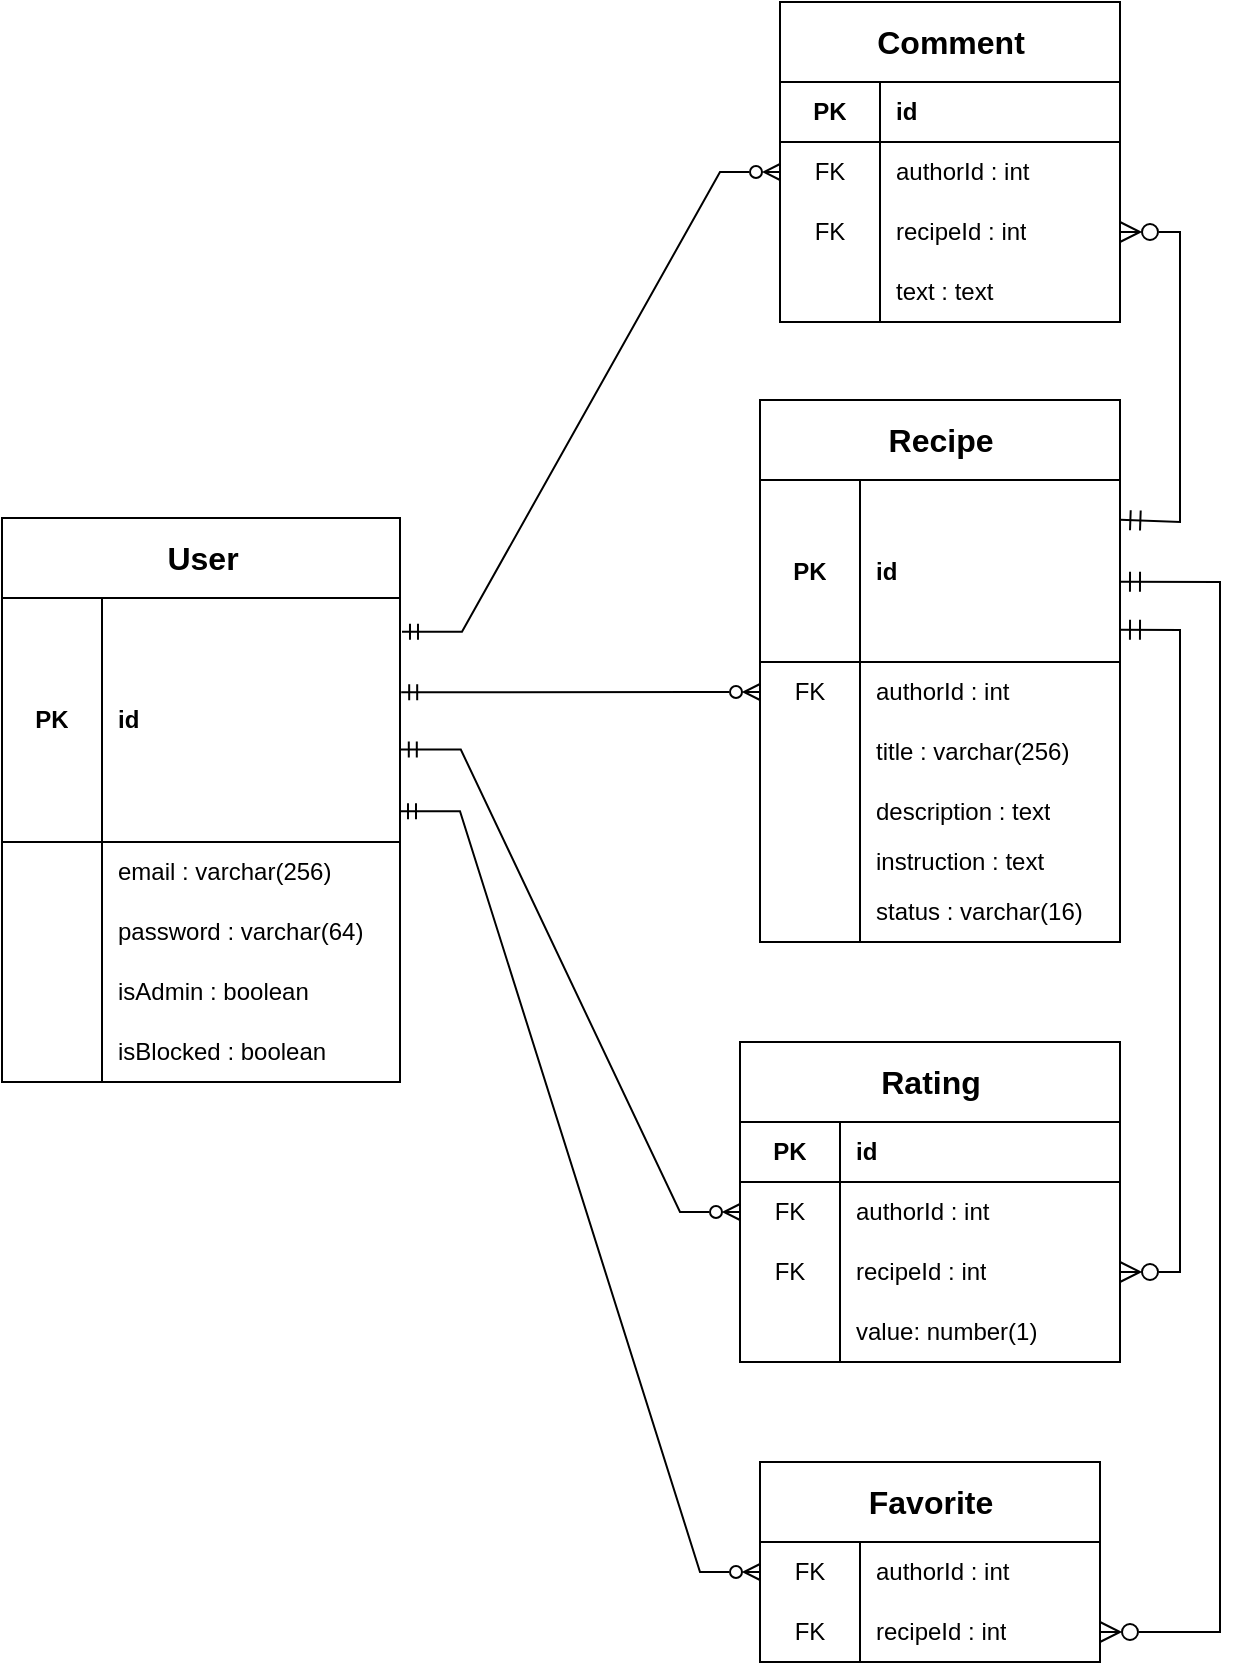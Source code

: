 <mxfile version="26.0.16">
  <diagram name="Страница — 1" id="_DSqrr9QV8Tku3tfvfb5">
    <mxGraphModel dx="1014" dy="1872" grid="1" gridSize="10" guides="1" tooltips="1" connect="1" arrows="1" fold="1" page="1" pageScale="1" pageWidth="827" pageHeight="1169" math="0" shadow="0">
      <root>
        <mxCell id="0" />
        <mxCell id="1" parent="0" />
        <mxCell id="32Xj-hZrUHEVmKvsgexR-1" value="User" style="shape=table;startSize=40;container=1;collapsible=1;childLayout=tableLayout;fixedRows=1;rowLines=0;fontStyle=1;align=center;resizeLast=1;html=1;fontSize=16;" parent="1" vertex="1">
          <mxGeometry x="41" y="68" width="199" height="282" as="geometry" />
        </mxCell>
        <mxCell id="32Xj-hZrUHEVmKvsgexR-2" value="" style="shape=tableRow;horizontal=0;startSize=0;swimlaneHead=0;swimlaneBody=0;fillColor=none;collapsible=0;dropTarget=0;points=[[0,0.5],[1,0.5]];portConstraint=eastwest;top=0;left=0;right=0;bottom=1;" parent="32Xj-hZrUHEVmKvsgexR-1" vertex="1">
          <mxGeometry y="40" width="199" height="122" as="geometry" />
        </mxCell>
        <mxCell id="32Xj-hZrUHEVmKvsgexR-3" value="PK" style="shape=partialRectangle;connectable=0;fillColor=none;top=0;left=0;bottom=0;right=0;fontStyle=1;overflow=hidden;whiteSpace=wrap;html=1;" parent="32Xj-hZrUHEVmKvsgexR-2" vertex="1">
          <mxGeometry width="50" height="122" as="geometry">
            <mxRectangle width="50" height="122" as="alternateBounds" />
          </mxGeometry>
        </mxCell>
        <mxCell id="32Xj-hZrUHEVmKvsgexR-4" value="id" style="shape=partialRectangle;connectable=0;fillColor=none;top=0;left=0;bottom=0;right=0;align=left;spacingLeft=6;fontStyle=1;overflow=hidden;whiteSpace=wrap;html=1;" parent="32Xj-hZrUHEVmKvsgexR-2" vertex="1">
          <mxGeometry x="50" width="149" height="122" as="geometry">
            <mxRectangle width="149" height="122" as="alternateBounds" />
          </mxGeometry>
        </mxCell>
        <mxCell id="32Xj-hZrUHEVmKvsgexR-5" value="" style="shape=tableRow;horizontal=0;startSize=0;swimlaneHead=0;swimlaneBody=0;fillColor=none;collapsible=0;dropTarget=0;points=[[0,0.5],[1,0.5]];portConstraint=eastwest;top=0;left=0;right=0;bottom=0;" parent="32Xj-hZrUHEVmKvsgexR-1" vertex="1">
          <mxGeometry y="162" width="199" height="30" as="geometry" />
        </mxCell>
        <mxCell id="32Xj-hZrUHEVmKvsgexR-6" value="" style="shape=partialRectangle;connectable=0;fillColor=none;top=0;left=0;bottom=0;right=0;editable=1;overflow=hidden;whiteSpace=wrap;html=1;" parent="32Xj-hZrUHEVmKvsgexR-5" vertex="1">
          <mxGeometry width="50" height="30" as="geometry">
            <mxRectangle width="50" height="30" as="alternateBounds" />
          </mxGeometry>
        </mxCell>
        <mxCell id="32Xj-hZrUHEVmKvsgexR-7" value="email : varchar(256)" style="shape=partialRectangle;connectable=0;fillColor=none;top=0;left=0;bottom=0;right=0;align=left;spacingLeft=6;overflow=hidden;whiteSpace=wrap;html=1;" parent="32Xj-hZrUHEVmKvsgexR-5" vertex="1">
          <mxGeometry x="50" width="149" height="30" as="geometry">
            <mxRectangle width="149" height="30" as="alternateBounds" />
          </mxGeometry>
        </mxCell>
        <mxCell id="32Xj-hZrUHEVmKvsgexR-8" value="" style="shape=tableRow;horizontal=0;startSize=0;swimlaneHead=0;swimlaneBody=0;fillColor=none;collapsible=0;dropTarget=0;points=[[0,0.5],[1,0.5]];portConstraint=eastwest;top=0;left=0;right=0;bottom=0;" parent="32Xj-hZrUHEVmKvsgexR-1" vertex="1">
          <mxGeometry y="192" width="199" height="30" as="geometry" />
        </mxCell>
        <mxCell id="32Xj-hZrUHEVmKvsgexR-9" value="" style="shape=partialRectangle;connectable=0;fillColor=none;top=0;left=0;bottom=0;right=0;editable=1;overflow=hidden;whiteSpace=wrap;html=1;" parent="32Xj-hZrUHEVmKvsgexR-8" vertex="1">
          <mxGeometry width="50" height="30" as="geometry">
            <mxRectangle width="50" height="30" as="alternateBounds" />
          </mxGeometry>
        </mxCell>
        <mxCell id="32Xj-hZrUHEVmKvsgexR-10" value="password : varchar(64)" style="shape=partialRectangle;connectable=0;fillColor=none;top=0;left=0;bottom=0;right=0;align=left;spacingLeft=6;overflow=hidden;whiteSpace=wrap;html=1;" parent="32Xj-hZrUHEVmKvsgexR-8" vertex="1">
          <mxGeometry x="50" width="149" height="30" as="geometry">
            <mxRectangle width="149" height="30" as="alternateBounds" />
          </mxGeometry>
        </mxCell>
        <mxCell id="32Xj-hZrUHEVmKvsgexR-11" value="" style="shape=tableRow;horizontal=0;startSize=0;swimlaneHead=0;swimlaneBody=0;fillColor=none;collapsible=0;dropTarget=0;points=[[0,0.5],[1,0.5]];portConstraint=eastwest;top=0;left=0;right=0;bottom=0;" parent="32Xj-hZrUHEVmKvsgexR-1" vertex="1">
          <mxGeometry y="222" width="199" height="30" as="geometry" />
        </mxCell>
        <mxCell id="32Xj-hZrUHEVmKvsgexR-12" value="" style="shape=partialRectangle;connectable=0;fillColor=none;top=0;left=0;bottom=0;right=0;editable=1;overflow=hidden;whiteSpace=wrap;html=1;" parent="32Xj-hZrUHEVmKvsgexR-11" vertex="1">
          <mxGeometry width="50" height="30" as="geometry">
            <mxRectangle width="50" height="30" as="alternateBounds" />
          </mxGeometry>
        </mxCell>
        <mxCell id="32Xj-hZrUHEVmKvsgexR-13" value="isAdmin : boolean" style="shape=partialRectangle;connectable=0;fillColor=none;top=0;left=0;bottom=0;right=0;align=left;spacingLeft=6;overflow=hidden;whiteSpace=wrap;html=1;" parent="32Xj-hZrUHEVmKvsgexR-11" vertex="1">
          <mxGeometry x="50" width="149" height="30" as="geometry">
            <mxRectangle width="149" height="30" as="alternateBounds" />
          </mxGeometry>
        </mxCell>
        <mxCell id="32Xj-hZrUHEVmKvsgexR-146" style="shape=tableRow;horizontal=0;startSize=0;swimlaneHead=0;swimlaneBody=0;fillColor=none;collapsible=0;dropTarget=0;points=[[0,0.5],[1,0.5]];portConstraint=eastwest;top=0;left=0;right=0;bottom=0;" parent="32Xj-hZrUHEVmKvsgexR-1" vertex="1">
          <mxGeometry y="252" width="199" height="30" as="geometry" />
        </mxCell>
        <mxCell id="32Xj-hZrUHEVmKvsgexR-147" style="shape=partialRectangle;connectable=0;fillColor=none;top=0;left=0;bottom=0;right=0;editable=1;overflow=hidden;whiteSpace=wrap;html=1;" parent="32Xj-hZrUHEVmKvsgexR-146" vertex="1">
          <mxGeometry width="50" height="30" as="geometry">
            <mxRectangle width="50" height="30" as="alternateBounds" />
          </mxGeometry>
        </mxCell>
        <mxCell id="32Xj-hZrUHEVmKvsgexR-148" value="isBlocked : boolean" style="shape=partialRectangle;connectable=0;fillColor=none;top=0;left=0;bottom=0;right=0;align=left;spacingLeft=6;overflow=hidden;whiteSpace=wrap;html=1;" parent="32Xj-hZrUHEVmKvsgexR-146" vertex="1">
          <mxGeometry x="50" width="149" height="30" as="geometry">
            <mxRectangle width="149" height="30" as="alternateBounds" />
          </mxGeometry>
        </mxCell>
        <mxCell id="32Xj-hZrUHEVmKvsgexR-27" value="Recipe" style="shape=table;startSize=40;container=1;collapsible=1;childLayout=tableLayout;fixedRows=1;rowLines=0;fontStyle=1;align=center;resizeLast=1;html=1;fontSize=16;" parent="1" vertex="1">
          <mxGeometry x="420" y="9" width="180" height="271" as="geometry">
            <mxRectangle x="350" y="40" width="90" height="40" as="alternateBounds" />
          </mxGeometry>
        </mxCell>
        <mxCell id="32Xj-hZrUHEVmKvsgexR-28" value="" style="shape=tableRow;horizontal=0;startSize=0;swimlaneHead=0;swimlaneBody=0;fillColor=none;collapsible=0;dropTarget=0;points=[[0,0.5],[1,0.5]];portConstraint=eastwest;top=0;left=0;right=0;bottom=1;" parent="32Xj-hZrUHEVmKvsgexR-27" vertex="1">
          <mxGeometry y="40" width="180" height="91" as="geometry" />
        </mxCell>
        <mxCell id="32Xj-hZrUHEVmKvsgexR-29" value="PK" style="shape=partialRectangle;connectable=0;fillColor=none;top=0;left=0;bottom=0;right=0;fontStyle=1;overflow=hidden;whiteSpace=wrap;html=1;" parent="32Xj-hZrUHEVmKvsgexR-28" vertex="1">
          <mxGeometry width="50" height="91" as="geometry">
            <mxRectangle width="50" height="91" as="alternateBounds" />
          </mxGeometry>
        </mxCell>
        <mxCell id="32Xj-hZrUHEVmKvsgexR-30" value="id" style="shape=partialRectangle;connectable=0;fillColor=none;top=0;left=0;bottom=0;right=0;align=left;spacingLeft=6;fontStyle=1;overflow=hidden;whiteSpace=wrap;html=1;" parent="32Xj-hZrUHEVmKvsgexR-28" vertex="1">
          <mxGeometry x="50" width="130" height="91" as="geometry">
            <mxRectangle width="130" height="91" as="alternateBounds" />
          </mxGeometry>
        </mxCell>
        <mxCell id="32Xj-hZrUHEVmKvsgexR-56" style="shape=tableRow;horizontal=0;startSize=0;swimlaneHead=0;swimlaneBody=0;fillColor=none;collapsible=0;dropTarget=0;points=[[0,0.5],[1,0.5]];portConstraint=eastwest;top=0;left=0;right=0;bottom=0;" parent="32Xj-hZrUHEVmKvsgexR-27" vertex="1">
          <mxGeometry y="131" width="180" height="30" as="geometry" />
        </mxCell>
        <mxCell id="32Xj-hZrUHEVmKvsgexR-57" value="FK" style="shape=partialRectangle;connectable=0;fillColor=none;top=0;left=0;bottom=0;right=0;editable=1;overflow=hidden;whiteSpace=wrap;html=1;" parent="32Xj-hZrUHEVmKvsgexR-56" vertex="1">
          <mxGeometry width="50" height="30" as="geometry">
            <mxRectangle width="50" height="30" as="alternateBounds" />
          </mxGeometry>
        </mxCell>
        <mxCell id="32Xj-hZrUHEVmKvsgexR-58" value="authorId : int" style="shape=partialRectangle;connectable=0;fillColor=none;top=0;left=0;bottom=0;right=0;align=left;spacingLeft=6;overflow=hidden;whiteSpace=wrap;html=1;" parent="32Xj-hZrUHEVmKvsgexR-56" vertex="1">
          <mxGeometry x="50" width="130" height="30" as="geometry">
            <mxRectangle width="130" height="30" as="alternateBounds" />
          </mxGeometry>
        </mxCell>
        <mxCell id="32Xj-hZrUHEVmKvsgexR-31" value="" style="shape=tableRow;horizontal=0;startSize=0;swimlaneHead=0;swimlaneBody=0;fillColor=none;collapsible=0;dropTarget=0;points=[[0,0.5],[1,0.5]];portConstraint=eastwest;top=0;left=0;right=0;bottom=0;" parent="32Xj-hZrUHEVmKvsgexR-27" vertex="1">
          <mxGeometry y="161" width="180" height="30" as="geometry" />
        </mxCell>
        <mxCell id="32Xj-hZrUHEVmKvsgexR-32" value="" style="shape=partialRectangle;connectable=0;fillColor=none;top=0;left=0;bottom=0;right=0;editable=1;overflow=hidden;whiteSpace=wrap;html=1;" parent="32Xj-hZrUHEVmKvsgexR-31" vertex="1">
          <mxGeometry width="50" height="30" as="geometry">
            <mxRectangle width="50" height="30" as="alternateBounds" />
          </mxGeometry>
        </mxCell>
        <mxCell id="32Xj-hZrUHEVmKvsgexR-33" value="title : varchar(256)" style="shape=partialRectangle;connectable=0;fillColor=none;top=0;left=0;bottom=0;right=0;align=left;spacingLeft=6;overflow=hidden;whiteSpace=wrap;html=1;" parent="32Xj-hZrUHEVmKvsgexR-31" vertex="1">
          <mxGeometry x="50" width="130" height="30" as="geometry">
            <mxRectangle width="130" height="30" as="alternateBounds" />
          </mxGeometry>
        </mxCell>
        <mxCell id="32Xj-hZrUHEVmKvsgexR-34" value="" style="shape=tableRow;horizontal=0;startSize=0;swimlaneHead=0;swimlaneBody=0;fillColor=none;collapsible=0;dropTarget=0;points=[[0,0.5],[1,0.5]];portConstraint=eastwest;top=0;left=0;right=0;bottom=0;" parent="32Xj-hZrUHEVmKvsgexR-27" vertex="1">
          <mxGeometry y="191" width="180" height="30" as="geometry" />
        </mxCell>
        <mxCell id="32Xj-hZrUHEVmKvsgexR-35" value="" style="shape=partialRectangle;connectable=0;fillColor=none;top=0;left=0;bottom=0;right=0;editable=1;overflow=hidden;whiteSpace=wrap;html=1;" parent="32Xj-hZrUHEVmKvsgexR-34" vertex="1">
          <mxGeometry width="50" height="30" as="geometry">
            <mxRectangle width="50" height="30" as="alternateBounds" />
          </mxGeometry>
        </mxCell>
        <mxCell id="32Xj-hZrUHEVmKvsgexR-36" value="description : text" style="shape=partialRectangle;connectable=0;fillColor=none;top=0;left=0;bottom=0;right=0;align=left;spacingLeft=6;overflow=hidden;whiteSpace=wrap;html=1;" parent="32Xj-hZrUHEVmKvsgexR-34" vertex="1">
          <mxGeometry x="50" width="130" height="30" as="geometry">
            <mxRectangle width="130" height="30" as="alternateBounds" />
          </mxGeometry>
        </mxCell>
        <mxCell id="32Xj-hZrUHEVmKvsgexR-37" value="" style="shape=tableRow;horizontal=0;startSize=0;swimlaneHead=0;swimlaneBody=0;fillColor=none;collapsible=0;dropTarget=0;points=[[0,0.5],[1,0.5]];portConstraint=eastwest;top=0;left=0;right=0;bottom=0;" parent="32Xj-hZrUHEVmKvsgexR-27" vertex="1">
          <mxGeometry y="221" width="180" height="20" as="geometry" />
        </mxCell>
        <mxCell id="32Xj-hZrUHEVmKvsgexR-38" value="" style="shape=partialRectangle;connectable=0;fillColor=none;top=0;left=0;bottom=0;right=0;editable=1;overflow=hidden;whiteSpace=wrap;html=1;" parent="32Xj-hZrUHEVmKvsgexR-37" vertex="1">
          <mxGeometry width="50" height="20" as="geometry">
            <mxRectangle width="50" height="20" as="alternateBounds" />
          </mxGeometry>
        </mxCell>
        <mxCell id="32Xj-hZrUHEVmKvsgexR-39" value="instruction : text" style="shape=partialRectangle;connectable=0;fillColor=none;top=0;left=0;bottom=0;right=0;align=left;spacingLeft=6;overflow=hidden;whiteSpace=wrap;html=1;" parent="32Xj-hZrUHEVmKvsgexR-37" vertex="1">
          <mxGeometry x="50" width="130" height="20" as="geometry">
            <mxRectangle width="130" height="20" as="alternateBounds" />
          </mxGeometry>
        </mxCell>
        <mxCell id="32Xj-hZrUHEVmKvsgexR-61" style="shape=tableRow;horizontal=0;startSize=0;swimlaneHead=0;swimlaneBody=0;fillColor=none;collapsible=0;dropTarget=0;points=[[0,0.5],[1,0.5]];portConstraint=eastwest;top=0;left=0;right=0;bottom=0;" parent="32Xj-hZrUHEVmKvsgexR-27" vertex="1">
          <mxGeometry y="241" width="180" height="30" as="geometry" />
        </mxCell>
        <mxCell id="32Xj-hZrUHEVmKvsgexR-62" style="shape=partialRectangle;connectable=0;fillColor=none;top=0;left=0;bottom=0;right=0;editable=1;overflow=hidden;whiteSpace=wrap;html=1;" parent="32Xj-hZrUHEVmKvsgexR-61" vertex="1">
          <mxGeometry width="50" height="30" as="geometry">
            <mxRectangle width="50" height="30" as="alternateBounds" />
          </mxGeometry>
        </mxCell>
        <mxCell id="32Xj-hZrUHEVmKvsgexR-63" value="status : varchar(16)" style="shape=partialRectangle;connectable=0;fillColor=none;top=0;left=0;bottom=0;right=0;align=left;spacingLeft=6;overflow=hidden;whiteSpace=wrap;html=1;" parent="32Xj-hZrUHEVmKvsgexR-61" vertex="1">
          <mxGeometry x="50" width="130" height="30" as="geometry">
            <mxRectangle width="130" height="30" as="alternateBounds" />
          </mxGeometry>
        </mxCell>
        <mxCell id="32Xj-hZrUHEVmKvsgexR-60" value="" style="edgeStyle=entityRelationEdgeStyle;fontSize=12;html=1;endArrow=ERmandOne;startArrow=ERzeroToMany;rounded=0;exitX=0;exitY=0.5;exitDx=0;exitDy=0;entryX=1.003;entryY=0.386;entryDx=0;entryDy=0;startFill=0;endFill=0;entryPerimeter=0;" parent="1" source="32Xj-hZrUHEVmKvsgexR-56" target="32Xj-hZrUHEVmKvsgexR-2" edge="1">
          <mxGeometry width="100" height="100" relative="1" as="geometry">
            <mxPoint x="330" y="480" as="sourcePoint" />
            <mxPoint x="430" y="380" as="targetPoint" />
            <Array as="points">
              <mxPoint x="260" y="120" />
              <mxPoint x="250" y="120" />
            </Array>
          </mxGeometry>
        </mxCell>
        <mxCell id="32Xj-hZrUHEVmKvsgexR-64" value="Comment" style="shape=table;startSize=40;container=1;collapsible=1;childLayout=tableLayout;fixedRows=1;rowLines=0;fontStyle=1;align=center;resizeLast=1;html=1;fontSize=16;" parent="1" vertex="1">
          <mxGeometry x="430" y="-190" width="170" height="160" as="geometry">
            <mxRectangle x="350" y="40" width="90" height="40" as="alternateBounds" />
          </mxGeometry>
        </mxCell>
        <mxCell id="32Xj-hZrUHEVmKvsgexR-65" value="" style="shape=tableRow;horizontal=0;startSize=0;swimlaneHead=0;swimlaneBody=0;fillColor=none;collapsible=0;dropTarget=0;points=[[0,0.5],[1,0.5]];portConstraint=eastwest;top=0;left=0;right=0;bottom=1;" parent="32Xj-hZrUHEVmKvsgexR-64" vertex="1">
          <mxGeometry y="40" width="170" height="30" as="geometry" />
        </mxCell>
        <mxCell id="32Xj-hZrUHEVmKvsgexR-66" value="PK" style="shape=partialRectangle;connectable=0;fillColor=none;top=0;left=0;bottom=0;right=0;fontStyle=1;overflow=hidden;whiteSpace=wrap;html=1;" parent="32Xj-hZrUHEVmKvsgexR-65" vertex="1">
          <mxGeometry width="50" height="30" as="geometry">
            <mxRectangle width="50" height="30" as="alternateBounds" />
          </mxGeometry>
        </mxCell>
        <mxCell id="32Xj-hZrUHEVmKvsgexR-67" value="id" style="shape=partialRectangle;connectable=0;fillColor=none;top=0;left=0;bottom=0;right=0;align=left;spacingLeft=6;fontStyle=1;overflow=hidden;whiteSpace=wrap;html=1;" parent="32Xj-hZrUHEVmKvsgexR-65" vertex="1">
          <mxGeometry x="50" width="120" height="30" as="geometry">
            <mxRectangle width="120" height="30" as="alternateBounds" />
          </mxGeometry>
        </mxCell>
        <mxCell id="32Xj-hZrUHEVmKvsgexR-77" style="shape=tableRow;horizontal=0;startSize=0;swimlaneHead=0;swimlaneBody=0;fillColor=none;collapsible=0;dropTarget=0;points=[[0,0.5],[1,0.5]];portConstraint=eastwest;top=0;left=0;right=0;bottom=0;" parent="32Xj-hZrUHEVmKvsgexR-64" vertex="1">
          <mxGeometry y="70" width="170" height="30" as="geometry" />
        </mxCell>
        <mxCell id="32Xj-hZrUHEVmKvsgexR-78" value="FK" style="shape=partialRectangle;connectable=0;fillColor=none;top=0;left=0;bottom=0;right=0;editable=1;overflow=hidden;whiteSpace=wrap;html=1;" parent="32Xj-hZrUHEVmKvsgexR-77" vertex="1">
          <mxGeometry width="50" height="30" as="geometry">
            <mxRectangle width="50" height="30" as="alternateBounds" />
          </mxGeometry>
        </mxCell>
        <mxCell id="32Xj-hZrUHEVmKvsgexR-79" value="authorId : int" style="shape=partialRectangle;connectable=0;fillColor=none;top=0;left=0;bottom=0;right=0;align=left;spacingLeft=6;overflow=hidden;whiteSpace=wrap;html=1;" parent="32Xj-hZrUHEVmKvsgexR-77" vertex="1">
          <mxGeometry x="50" width="120" height="30" as="geometry">
            <mxRectangle width="120" height="30" as="alternateBounds" />
          </mxGeometry>
        </mxCell>
        <mxCell id="32Xj-hZrUHEVmKvsgexR-71" value="" style="shape=tableRow;horizontal=0;startSize=0;swimlaneHead=0;swimlaneBody=0;fillColor=none;collapsible=0;dropTarget=0;points=[[0,0.5],[1,0.5]];portConstraint=eastwest;top=0;left=0;right=0;bottom=0;" parent="32Xj-hZrUHEVmKvsgexR-64" vertex="1">
          <mxGeometry y="100" width="170" height="30" as="geometry" />
        </mxCell>
        <mxCell id="32Xj-hZrUHEVmKvsgexR-72" value="FK" style="shape=partialRectangle;connectable=0;fillColor=none;top=0;left=0;bottom=0;right=0;editable=1;overflow=hidden;whiteSpace=wrap;html=1;" parent="32Xj-hZrUHEVmKvsgexR-71" vertex="1">
          <mxGeometry width="50" height="30" as="geometry">
            <mxRectangle width="50" height="30" as="alternateBounds" />
          </mxGeometry>
        </mxCell>
        <mxCell id="32Xj-hZrUHEVmKvsgexR-73" value="recipeId : int" style="shape=partialRectangle;connectable=0;fillColor=none;top=0;left=0;bottom=0;right=0;align=left;spacingLeft=6;overflow=hidden;whiteSpace=wrap;html=1;" parent="32Xj-hZrUHEVmKvsgexR-71" vertex="1">
          <mxGeometry x="50" width="120" height="30" as="geometry">
            <mxRectangle width="120" height="30" as="alternateBounds" />
          </mxGeometry>
        </mxCell>
        <mxCell id="32Xj-hZrUHEVmKvsgexR-68" value="" style="shape=tableRow;horizontal=0;startSize=0;swimlaneHead=0;swimlaneBody=0;fillColor=none;collapsible=0;dropTarget=0;points=[[0,0.5],[1,0.5]];portConstraint=eastwest;top=0;left=0;right=0;bottom=0;" parent="32Xj-hZrUHEVmKvsgexR-64" vertex="1">
          <mxGeometry y="130" width="170" height="30" as="geometry" />
        </mxCell>
        <mxCell id="32Xj-hZrUHEVmKvsgexR-69" value="" style="shape=partialRectangle;connectable=0;fillColor=none;top=0;left=0;bottom=0;right=0;editable=1;overflow=hidden;whiteSpace=wrap;html=1;" parent="32Xj-hZrUHEVmKvsgexR-68" vertex="1">
          <mxGeometry width="50" height="30" as="geometry">
            <mxRectangle width="50" height="30" as="alternateBounds" />
          </mxGeometry>
        </mxCell>
        <mxCell id="32Xj-hZrUHEVmKvsgexR-70" value="text : text" style="shape=partialRectangle;connectable=0;fillColor=none;top=0;left=0;bottom=0;right=0;align=left;spacingLeft=6;overflow=hidden;whiteSpace=wrap;html=1;" parent="32Xj-hZrUHEVmKvsgexR-68" vertex="1">
          <mxGeometry x="50" width="120" height="30" as="geometry">
            <mxRectangle width="120" height="30" as="alternateBounds" />
          </mxGeometry>
        </mxCell>
        <mxCell id="32Xj-hZrUHEVmKvsgexR-83" value="" style="edgeStyle=entityRelationEdgeStyle;fontSize=12;html=1;endArrow=ERmandOne;startArrow=ERzeroToMany;rounded=0;exitX=0;exitY=0.5;exitDx=0;exitDy=0;entryX=1.005;entryY=0.138;entryDx=0;entryDy=0;startFill=0;endFill=0;entryPerimeter=0;" parent="1" source="32Xj-hZrUHEVmKvsgexR-77" target="32Xj-hZrUHEVmKvsgexR-2" edge="1">
          <mxGeometry width="100" height="100" relative="1" as="geometry">
            <mxPoint x="370" y="485" as="sourcePoint" />
            <mxPoint x="250" y="134" as="targetPoint" />
            <Array as="points">
              <mxPoint x="270" y="130" />
              <mxPoint x="260" y="130" />
            </Array>
          </mxGeometry>
        </mxCell>
        <mxCell id="32Xj-hZrUHEVmKvsgexR-85" value="Rating" style="shape=table;startSize=40;container=1;collapsible=1;childLayout=tableLayout;fixedRows=1;rowLines=0;fontStyle=1;align=center;resizeLast=1;html=1;fontSize=16;" parent="1" vertex="1">
          <mxGeometry x="410" y="330" width="190" height="160" as="geometry">
            <mxRectangle x="350" y="40" width="90" height="40" as="alternateBounds" />
          </mxGeometry>
        </mxCell>
        <mxCell id="32Xj-hZrUHEVmKvsgexR-86" value="" style="shape=tableRow;horizontal=0;startSize=0;swimlaneHead=0;swimlaneBody=0;fillColor=none;collapsible=0;dropTarget=0;points=[[0,0.5],[1,0.5]];portConstraint=eastwest;top=0;left=0;right=0;bottom=1;" parent="32Xj-hZrUHEVmKvsgexR-85" vertex="1">
          <mxGeometry y="40" width="190" height="30" as="geometry" />
        </mxCell>
        <mxCell id="32Xj-hZrUHEVmKvsgexR-87" value="PK" style="shape=partialRectangle;connectable=0;fillColor=none;top=0;left=0;bottom=0;right=0;fontStyle=1;overflow=hidden;whiteSpace=wrap;html=1;" parent="32Xj-hZrUHEVmKvsgexR-86" vertex="1">
          <mxGeometry width="50" height="30" as="geometry">
            <mxRectangle width="50" height="30" as="alternateBounds" />
          </mxGeometry>
        </mxCell>
        <mxCell id="32Xj-hZrUHEVmKvsgexR-88" value="id" style="shape=partialRectangle;connectable=0;fillColor=none;top=0;left=0;bottom=0;right=0;align=left;spacingLeft=6;fontStyle=1;overflow=hidden;whiteSpace=wrap;html=1;" parent="32Xj-hZrUHEVmKvsgexR-86" vertex="1">
          <mxGeometry x="50" width="140" height="30" as="geometry">
            <mxRectangle width="140" height="30" as="alternateBounds" />
          </mxGeometry>
        </mxCell>
        <mxCell id="32Xj-hZrUHEVmKvsgexR-89" style="shape=tableRow;horizontal=0;startSize=0;swimlaneHead=0;swimlaneBody=0;fillColor=none;collapsible=0;dropTarget=0;points=[[0,0.5],[1,0.5]];portConstraint=eastwest;top=0;left=0;right=0;bottom=0;" parent="32Xj-hZrUHEVmKvsgexR-85" vertex="1">
          <mxGeometry y="70" width="190" height="30" as="geometry" />
        </mxCell>
        <mxCell id="32Xj-hZrUHEVmKvsgexR-90" value="FK" style="shape=partialRectangle;connectable=0;fillColor=none;top=0;left=0;bottom=0;right=0;editable=1;overflow=hidden;whiteSpace=wrap;html=1;" parent="32Xj-hZrUHEVmKvsgexR-89" vertex="1">
          <mxGeometry width="50" height="30" as="geometry">
            <mxRectangle width="50" height="30" as="alternateBounds" />
          </mxGeometry>
        </mxCell>
        <mxCell id="32Xj-hZrUHEVmKvsgexR-91" value="authorId : int" style="shape=partialRectangle;connectable=0;fillColor=none;top=0;left=0;bottom=0;right=0;align=left;spacingLeft=6;overflow=hidden;whiteSpace=wrap;html=1;" parent="32Xj-hZrUHEVmKvsgexR-89" vertex="1">
          <mxGeometry x="50" width="140" height="30" as="geometry">
            <mxRectangle width="140" height="30" as="alternateBounds" />
          </mxGeometry>
        </mxCell>
        <mxCell id="32Xj-hZrUHEVmKvsgexR-92" value="" style="shape=tableRow;horizontal=0;startSize=0;swimlaneHead=0;swimlaneBody=0;fillColor=none;collapsible=0;dropTarget=0;points=[[0,0.5],[1,0.5]];portConstraint=eastwest;top=0;left=0;right=0;bottom=0;" parent="32Xj-hZrUHEVmKvsgexR-85" vertex="1">
          <mxGeometry y="100" width="190" height="30" as="geometry" />
        </mxCell>
        <mxCell id="32Xj-hZrUHEVmKvsgexR-93" value="FK" style="shape=partialRectangle;connectable=0;fillColor=none;top=0;left=0;bottom=0;right=0;editable=1;overflow=hidden;whiteSpace=wrap;html=1;" parent="32Xj-hZrUHEVmKvsgexR-92" vertex="1">
          <mxGeometry width="50" height="30" as="geometry">
            <mxRectangle width="50" height="30" as="alternateBounds" />
          </mxGeometry>
        </mxCell>
        <mxCell id="32Xj-hZrUHEVmKvsgexR-94" value="recipeId : int" style="shape=partialRectangle;connectable=0;fillColor=none;top=0;left=0;bottom=0;right=0;align=left;spacingLeft=6;overflow=hidden;whiteSpace=wrap;html=1;" parent="32Xj-hZrUHEVmKvsgexR-92" vertex="1">
          <mxGeometry x="50" width="140" height="30" as="geometry">
            <mxRectangle width="140" height="30" as="alternateBounds" />
          </mxGeometry>
        </mxCell>
        <mxCell id="32Xj-hZrUHEVmKvsgexR-95" value="" style="shape=tableRow;horizontal=0;startSize=0;swimlaneHead=0;swimlaneBody=0;fillColor=none;collapsible=0;dropTarget=0;points=[[0,0.5],[1,0.5]];portConstraint=eastwest;top=0;left=0;right=0;bottom=0;" parent="32Xj-hZrUHEVmKvsgexR-85" vertex="1">
          <mxGeometry y="130" width="190" height="30" as="geometry" />
        </mxCell>
        <mxCell id="32Xj-hZrUHEVmKvsgexR-96" value="" style="shape=partialRectangle;connectable=0;fillColor=none;top=0;left=0;bottom=0;right=0;editable=1;overflow=hidden;whiteSpace=wrap;html=1;" parent="32Xj-hZrUHEVmKvsgexR-95" vertex="1">
          <mxGeometry width="50" height="30" as="geometry">
            <mxRectangle width="50" height="30" as="alternateBounds" />
          </mxGeometry>
        </mxCell>
        <mxCell id="32Xj-hZrUHEVmKvsgexR-97" value="value: number(1)" style="shape=partialRectangle;connectable=0;fillColor=none;top=0;left=0;bottom=0;right=0;align=left;spacingLeft=6;overflow=hidden;whiteSpace=wrap;html=1;" parent="32Xj-hZrUHEVmKvsgexR-95" vertex="1">
          <mxGeometry x="50" width="140" height="30" as="geometry">
            <mxRectangle width="140" height="30" as="alternateBounds" />
          </mxGeometry>
        </mxCell>
        <mxCell id="32Xj-hZrUHEVmKvsgexR-98" value="" style="edgeStyle=entityRelationEdgeStyle;fontSize=12;html=1;endArrow=ERmandOne;startArrow=ERzeroToMany;rounded=0;exitX=0;exitY=0.5;exitDx=0;exitDy=0;entryX=1.002;entryY=0.621;entryDx=0;entryDy=0;startFill=0;endFill=0;entryPerimeter=0;" parent="1" source="32Xj-hZrUHEVmKvsgexR-89" target="32Xj-hZrUHEVmKvsgexR-2" edge="1">
          <mxGeometry width="100" height="100" relative="1" as="geometry">
            <mxPoint x="310" y="255" as="sourcePoint" />
            <mxPoint x="250" y="164" as="targetPoint" />
            <Array as="points">
              <mxPoint x="270" y="130" />
              <mxPoint x="260" y="130" />
            </Array>
          </mxGeometry>
        </mxCell>
        <mxCell id="32Xj-hZrUHEVmKvsgexR-130" value="Favorite" style="shape=table;startSize=40;container=1;collapsible=1;childLayout=tableLayout;fixedRows=1;rowLines=0;fontStyle=1;align=center;resizeLast=1;html=1;fontSize=16;" parent="1" vertex="1">
          <mxGeometry x="420" y="540" width="170" height="100" as="geometry">
            <mxRectangle x="350" y="40" width="90" height="40" as="alternateBounds" />
          </mxGeometry>
        </mxCell>
        <mxCell id="32Xj-hZrUHEVmKvsgexR-134" style="shape=tableRow;horizontal=0;startSize=0;swimlaneHead=0;swimlaneBody=0;fillColor=none;collapsible=0;dropTarget=0;points=[[0,0.5],[1,0.5]];portConstraint=eastwest;top=0;left=0;right=0;bottom=0;" parent="32Xj-hZrUHEVmKvsgexR-130" vertex="1">
          <mxGeometry y="40" width="170" height="30" as="geometry" />
        </mxCell>
        <mxCell id="32Xj-hZrUHEVmKvsgexR-135" value="FK" style="shape=partialRectangle;connectable=0;fillColor=none;top=0;left=0;bottom=0;right=0;editable=1;overflow=hidden;whiteSpace=wrap;html=1;" parent="32Xj-hZrUHEVmKvsgexR-134" vertex="1">
          <mxGeometry width="50" height="30" as="geometry">
            <mxRectangle width="50" height="30" as="alternateBounds" />
          </mxGeometry>
        </mxCell>
        <mxCell id="32Xj-hZrUHEVmKvsgexR-136" value="authorId : int" style="shape=partialRectangle;connectable=0;fillColor=none;top=0;left=0;bottom=0;right=0;align=left;spacingLeft=6;overflow=hidden;whiteSpace=wrap;html=1;" parent="32Xj-hZrUHEVmKvsgexR-134" vertex="1">
          <mxGeometry x="50" width="120" height="30" as="geometry">
            <mxRectangle width="120" height="30" as="alternateBounds" />
          </mxGeometry>
        </mxCell>
        <mxCell id="32Xj-hZrUHEVmKvsgexR-137" value="" style="shape=tableRow;horizontal=0;startSize=0;swimlaneHead=0;swimlaneBody=0;fillColor=none;collapsible=0;dropTarget=0;points=[[0,0.5],[1,0.5]];portConstraint=eastwest;top=0;left=0;right=0;bottom=0;" parent="32Xj-hZrUHEVmKvsgexR-130" vertex="1">
          <mxGeometry y="70" width="170" height="30" as="geometry" />
        </mxCell>
        <mxCell id="32Xj-hZrUHEVmKvsgexR-138" value="FK" style="shape=partialRectangle;connectable=0;fillColor=none;top=0;left=0;bottom=0;right=0;editable=1;overflow=hidden;whiteSpace=wrap;html=1;" parent="32Xj-hZrUHEVmKvsgexR-137" vertex="1">
          <mxGeometry width="50" height="30" as="geometry">
            <mxRectangle width="50" height="30" as="alternateBounds" />
          </mxGeometry>
        </mxCell>
        <mxCell id="32Xj-hZrUHEVmKvsgexR-139" value="recipeId : int" style="shape=partialRectangle;connectable=0;fillColor=none;top=0;left=0;bottom=0;right=0;align=left;spacingLeft=6;overflow=hidden;whiteSpace=wrap;html=1;" parent="32Xj-hZrUHEVmKvsgexR-137" vertex="1">
          <mxGeometry x="50" width="120" height="30" as="geometry">
            <mxRectangle width="120" height="30" as="alternateBounds" />
          </mxGeometry>
        </mxCell>
        <mxCell id="32Xj-hZrUHEVmKvsgexR-102" value="" style="endArrow=ERmandOne;startArrow=ERzeroToMany;endFill=0;startFill=0;html=1;verticalAlign=bottom;labelBackgroundColor=none;strokeWidth=1;startSize=8;endSize=8;rounded=0;exitX=1;exitY=0.5;exitDx=0;exitDy=0;entryX=1;entryY=0.823;entryDx=0;entryDy=0;entryPerimeter=0;" parent="1" source="32Xj-hZrUHEVmKvsgexR-92" target="32Xj-hZrUHEVmKvsgexR-28" edge="1">
          <mxGeometry width="160" relative="1" as="geometry">
            <mxPoint x="740" y="429" as="sourcePoint" />
            <mxPoint x="600" y="52" as="targetPoint" />
            <Array as="points">
              <mxPoint x="630" y="445" />
              <mxPoint x="630" y="124" />
            </Array>
          </mxGeometry>
        </mxCell>
        <mxCell id="32Xj-hZrUHEVmKvsgexR-143" value="" style="edgeStyle=entityRelationEdgeStyle;fontSize=12;html=1;endArrow=ERmandOne;startArrow=ERzeroToMany;rounded=0;exitX=0;exitY=0.5;exitDx=0;exitDy=0;entryX=1;entryY=0.874;entryDx=0;entryDy=0;startFill=0;endFill=0;entryPerimeter=0;" parent="1" source="32Xj-hZrUHEVmKvsgexR-134" target="32Xj-hZrUHEVmKvsgexR-2" edge="1">
          <mxGeometry width="100" height="100" relative="1" as="geometry">
            <mxPoint x="430" y="455" as="sourcePoint" />
            <mxPoint x="250" y="194" as="targetPoint" />
            <Array as="points">
              <mxPoint x="280" y="140" />
              <mxPoint x="360" y="350" />
              <mxPoint x="270" y="140" />
            </Array>
          </mxGeometry>
        </mxCell>
        <mxCell id="32Xj-hZrUHEVmKvsgexR-144" value="" style="endArrow=ERmandOne;startArrow=ERzeroToMany;endFill=0;startFill=0;html=1;verticalAlign=bottom;labelBackgroundColor=none;strokeWidth=1;startSize=8;endSize=8;rounded=0;exitX=1;exitY=0.5;exitDx=0;exitDy=0;entryX=1;entryY=0.559;entryDx=0;entryDy=0;entryPerimeter=0;" parent="1" source="32Xj-hZrUHEVmKvsgexR-137" target="32Xj-hZrUHEVmKvsgexR-28" edge="1">
          <mxGeometry width="160" relative="1" as="geometry">
            <mxPoint x="610" y="485" as="sourcePoint" />
            <mxPoint x="610" y="165" as="targetPoint" />
            <Array as="points">
              <mxPoint x="650" y="625" />
              <mxPoint x="650" y="400" />
              <mxPoint x="650" y="100" />
            </Array>
          </mxGeometry>
        </mxCell>
        <mxCell id="32Xj-hZrUHEVmKvsgexR-145" value="" style="endArrow=ERmandOne;startArrow=ERzeroToMany;endFill=0;startFill=0;html=1;verticalAlign=bottom;labelBackgroundColor=none;strokeWidth=1;startSize=8;endSize=8;rounded=0;exitX=1;exitY=0.5;exitDx=0;exitDy=0;entryX=1.001;entryY=0.219;entryDx=0;entryDy=0;entryPerimeter=0;" parent="1" source="32Xj-hZrUHEVmKvsgexR-71" target="32Xj-hZrUHEVmKvsgexR-28" edge="1">
          <mxGeometry width="160" relative="1" as="geometry">
            <mxPoint x="610" y="485" as="sourcePoint" />
            <mxPoint x="610" y="164" as="targetPoint" />
            <Array as="points">
              <mxPoint x="630" y="-75" />
              <mxPoint x="630" y="70" />
            </Array>
          </mxGeometry>
        </mxCell>
      </root>
    </mxGraphModel>
  </diagram>
</mxfile>
